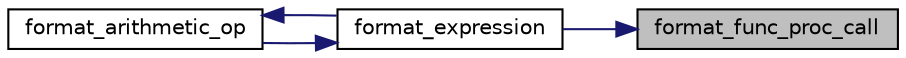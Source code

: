 digraph "format_func_proc_call"
{
 // LATEX_PDF_SIZE
  edge [fontname="Helvetica",fontsize="10",labelfontname="Helvetica",labelfontsize="10"];
  node [fontname="Helvetica",fontsize="10",shape=record];
  rankdir="RL";
  Node1 [label="format_func_proc_call",height=0.2,width=0.4,color="black", fillcolor="grey75", style="filled", fontcolor="black",tooltip=" "];
  Node1 -> Node2 [dir="back",color="midnightblue",fontsize="10",style="solid",fontname="Helvetica"];
  Node2 [label="format_expression",height=0.2,width=0.4,color="black", fillcolor="white", style="filled",URL="$d8/d9a/expression__format_8c.html#a5fb42ce61ecba3ae55f27dea56ebd9e5",tooltip=" "];
  Node2 -> Node3 [dir="back",color="midnightblue",fontsize="10",style="solid",fontname="Helvetica"];
  Node3 [label="format_arithmetic_op",height=0.2,width=0.4,color="black", fillcolor="white", style="filled",URL="$d8/d9a/expression__format_8c.html#ae904520a9a58250ff121da592b32c56c",tooltip=" "];
  Node3 -> Node2 [dir="back",color="midnightblue",fontsize="10",style="solid",fontname="Helvetica"];
}
